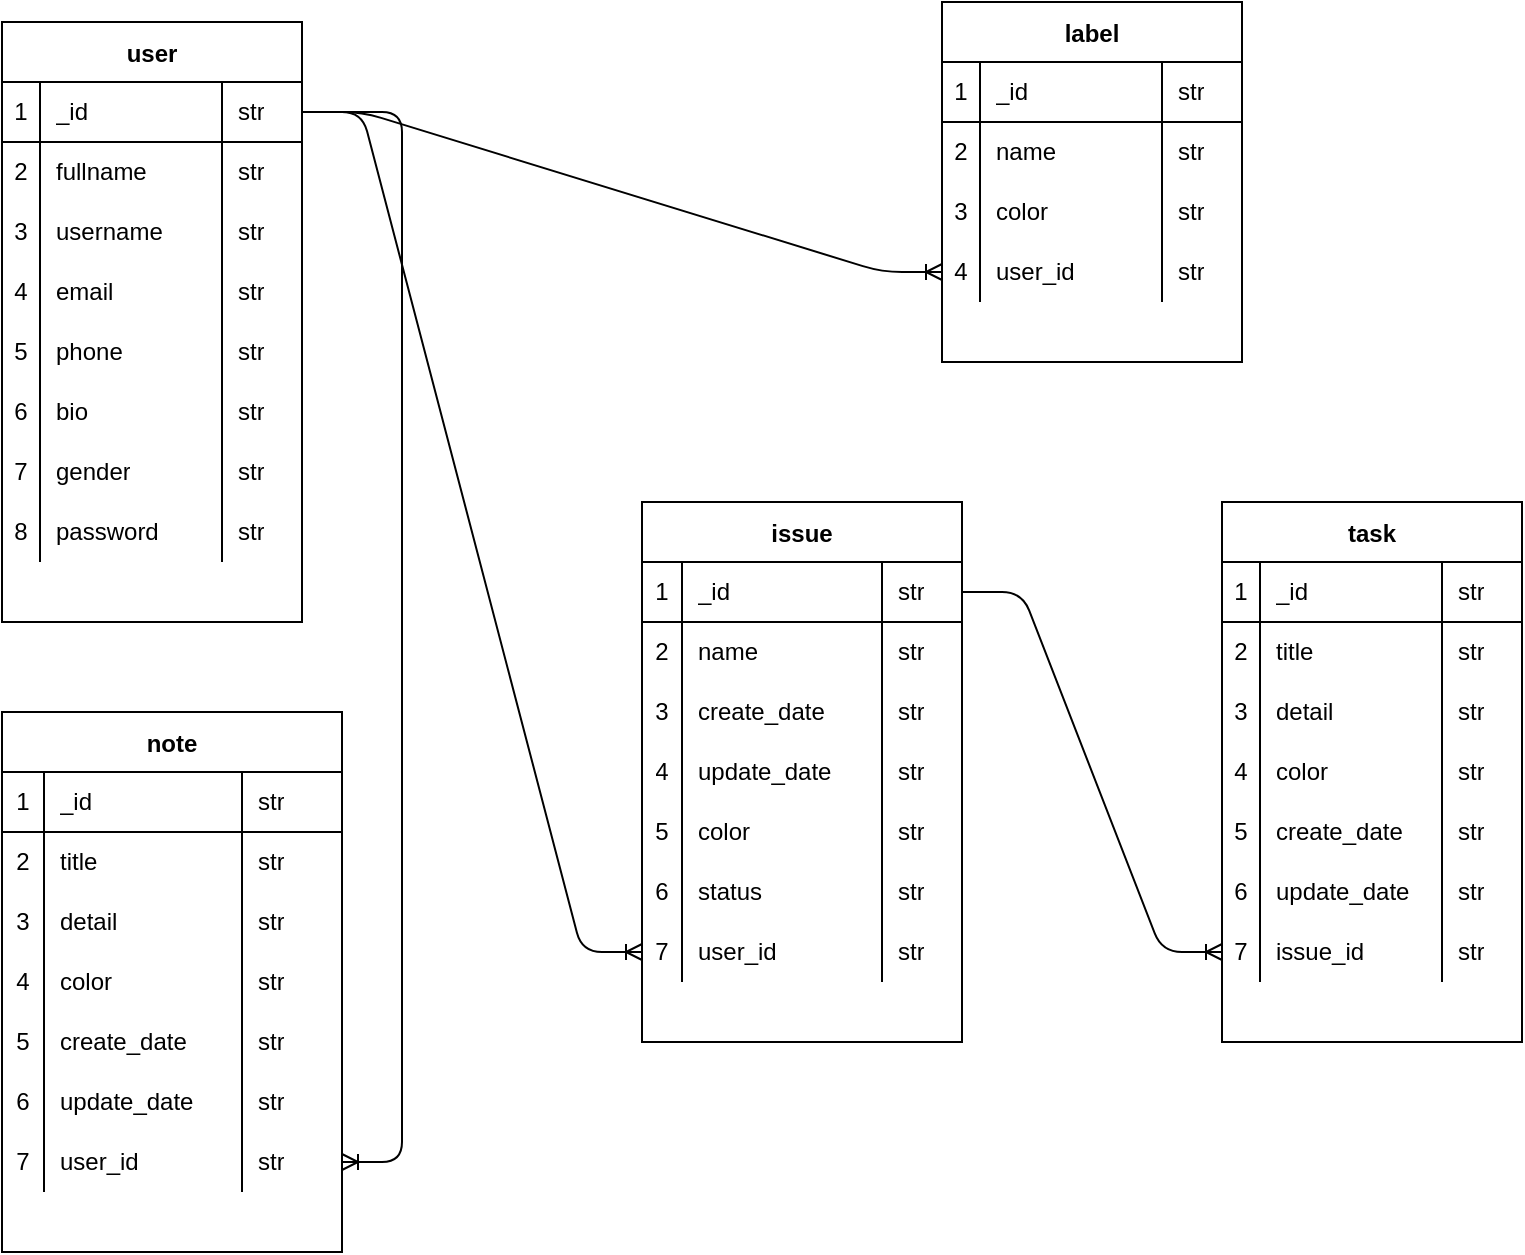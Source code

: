 <mxfile version="14.8.5" type="github">
  <diagram id="N9DlH_oF50KL4tNNNAbi" name="Page-1">
    <mxGraphModel dx="1422" dy="801" grid="1" gridSize="10" guides="1" tooltips="1" connect="1" arrows="1" fold="1" page="1" pageScale="1" pageWidth="850" pageHeight="1100" math="0" shadow="0">
      <root>
        <mxCell id="0" />
        <mxCell id="1" parent="0" />
        <mxCell id="ogViaDH4U97uazVdf2XI-1" value="user" style="shape=table;startSize=30;container=1;collapsible=0;childLayout=tableLayout;fixedRows=1;rowLines=0;fontStyle=1;align=center;" vertex="1" parent="1">
          <mxGeometry x="40" y="40" width="150" height="300" as="geometry" />
        </mxCell>
        <mxCell id="ogViaDH4U97uazVdf2XI-2" value="" style="shape=partialRectangle;html=1;whiteSpace=wrap;collapsible=0;dropTarget=0;pointerEvents=0;fillColor=none;top=0;left=0;bottom=1;right=0;points=[[0,0.5],[1,0.5]];portConstraint=eastwest;" vertex="1" parent="ogViaDH4U97uazVdf2XI-1">
          <mxGeometry y="30" width="150" height="30" as="geometry" />
        </mxCell>
        <mxCell id="ogViaDH4U97uazVdf2XI-3" value="1" style="shape=partialRectangle;html=1;whiteSpace=wrap;connectable=0;fillColor=none;top=0;left=0;bottom=0;right=0;overflow=hidden;" vertex="1" parent="ogViaDH4U97uazVdf2XI-2">
          <mxGeometry width="19" height="30" as="geometry" />
        </mxCell>
        <mxCell id="ogViaDH4U97uazVdf2XI-4" value="_id" style="shape=partialRectangle;html=1;whiteSpace=wrap;connectable=0;fillColor=none;top=0;left=0;bottom=0;right=0;align=left;spacingLeft=6;overflow=hidden;" vertex="1" parent="ogViaDH4U97uazVdf2XI-2">
          <mxGeometry x="19" width="91" height="30" as="geometry" />
        </mxCell>
        <mxCell id="ogViaDH4U97uazVdf2XI-29" value="str" style="shape=partialRectangle;html=1;whiteSpace=wrap;connectable=0;fillColor=none;top=0;left=0;bottom=0;right=0;align=left;spacingLeft=6;overflow=hidden;" vertex="1" parent="ogViaDH4U97uazVdf2XI-2">
          <mxGeometry x="110" width="40" height="30" as="geometry" />
        </mxCell>
        <mxCell id="ogViaDH4U97uazVdf2XI-5" value="" style="shape=partialRectangle;html=1;whiteSpace=wrap;collapsible=0;dropTarget=0;pointerEvents=0;fillColor=none;top=0;left=0;bottom=0;right=0;points=[[0,0.5],[1,0.5]];portConstraint=eastwest;" vertex="1" parent="ogViaDH4U97uazVdf2XI-1">
          <mxGeometry y="60" width="150" height="30" as="geometry" />
        </mxCell>
        <mxCell id="ogViaDH4U97uazVdf2XI-6" value="2" style="shape=partialRectangle;html=1;whiteSpace=wrap;connectable=0;fillColor=none;top=0;left=0;bottom=0;right=0;overflow=hidden;" vertex="1" parent="ogViaDH4U97uazVdf2XI-5">
          <mxGeometry width="19" height="30" as="geometry" />
        </mxCell>
        <mxCell id="ogViaDH4U97uazVdf2XI-7" value="fullname&lt;br&gt;" style="shape=partialRectangle;html=1;whiteSpace=wrap;connectable=0;fillColor=none;top=0;left=0;bottom=0;right=0;align=left;spacingLeft=6;overflow=hidden;" vertex="1" parent="ogViaDH4U97uazVdf2XI-5">
          <mxGeometry x="19" width="91" height="30" as="geometry" />
        </mxCell>
        <mxCell id="ogViaDH4U97uazVdf2XI-30" value="str" style="shape=partialRectangle;html=1;whiteSpace=wrap;connectable=0;fillColor=none;top=0;left=0;bottom=0;right=0;align=left;spacingLeft=6;overflow=hidden;" vertex="1" parent="ogViaDH4U97uazVdf2XI-5">
          <mxGeometry x="110" width="40" height="30" as="geometry" />
        </mxCell>
        <mxCell id="ogViaDH4U97uazVdf2XI-8" value="" style="shape=partialRectangle;html=1;whiteSpace=wrap;collapsible=0;dropTarget=0;pointerEvents=0;fillColor=none;top=0;left=0;bottom=0;right=0;points=[[0,0.5],[1,0.5]];portConstraint=eastwest;" vertex="1" parent="ogViaDH4U97uazVdf2XI-1">
          <mxGeometry y="90" width="150" height="30" as="geometry" />
        </mxCell>
        <mxCell id="ogViaDH4U97uazVdf2XI-9" value="3" style="shape=partialRectangle;html=1;whiteSpace=wrap;connectable=0;fillColor=none;top=0;left=0;bottom=0;right=0;overflow=hidden;" vertex="1" parent="ogViaDH4U97uazVdf2XI-8">
          <mxGeometry width="19" height="30" as="geometry" />
        </mxCell>
        <mxCell id="ogViaDH4U97uazVdf2XI-10" value="username" style="shape=partialRectangle;html=1;whiteSpace=wrap;connectable=0;fillColor=none;top=0;left=0;bottom=0;right=0;align=left;spacingLeft=6;overflow=hidden;" vertex="1" parent="ogViaDH4U97uazVdf2XI-8">
          <mxGeometry x="19" width="91" height="30" as="geometry" />
        </mxCell>
        <mxCell id="ogViaDH4U97uazVdf2XI-31" value="str" style="shape=partialRectangle;html=1;whiteSpace=wrap;connectable=0;fillColor=none;top=0;left=0;bottom=0;right=0;align=left;spacingLeft=6;overflow=hidden;" vertex="1" parent="ogViaDH4U97uazVdf2XI-8">
          <mxGeometry x="110" width="40" height="30" as="geometry" />
        </mxCell>
        <mxCell id="ogViaDH4U97uazVdf2XI-11" style="shape=partialRectangle;html=1;whiteSpace=wrap;collapsible=0;dropTarget=0;pointerEvents=0;fillColor=none;top=0;left=0;bottom=0;right=0;points=[[0,0.5],[1,0.5]];portConstraint=eastwest;" vertex="1" parent="ogViaDH4U97uazVdf2XI-1">
          <mxGeometry y="120" width="150" height="30" as="geometry" />
        </mxCell>
        <mxCell id="ogViaDH4U97uazVdf2XI-12" value="4" style="shape=partialRectangle;html=1;whiteSpace=wrap;connectable=0;fillColor=none;top=0;left=0;bottom=0;right=0;overflow=hidden;" vertex="1" parent="ogViaDH4U97uazVdf2XI-11">
          <mxGeometry width="19" height="30" as="geometry" />
        </mxCell>
        <mxCell id="ogViaDH4U97uazVdf2XI-13" value="email" style="shape=partialRectangle;html=1;whiteSpace=wrap;connectable=0;fillColor=none;top=0;left=0;bottom=0;right=0;align=left;spacingLeft=6;overflow=hidden;" vertex="1" parent="ogViaDH4U97uazVdf2XI-11">
          <mxGeometry x="19" width="91" height="30" as="geometry" />
        </mxCell>
        <mxCell id="ogViaDH4U97uazVdf2XI-32" value="str" style="shape=partialRectangle;html=1;whiteSpace=wrap;connectable=0;fillColor=none;top=0;left=0;bottom=0;right=0;align=left;spacingLeft=6;overflow=hidden;" vertex="1" parent="ogViaDH4U97uazVdf2XI-11">
          <mxGeometry x="110" width="40" height="30" as="geometry" />
        </mxCell>
        <mxCell id="ogViaDH4U97uazVdf2XI-14" style="shape=partialRectangle;html=1;whiteSpace=wrap;collapsible=0;dropTarget=0;pointerEvents=0;fillColor=none;top=0;left=0;bottom=0;right=0;points=[[0,0.5],[1,0.5]];portConstraint=eastwest;" vertex="1" parent="ogViaDH4U97uazVdf2XI-1">
          <mxGeometry y="150" width="150" height="30" as="geometry" />
        </mxCell>
        <mxCell id="ogViaDH4U97uazVdf2XI-15" value="5" style="shape=partialRectangle;html=1;whiteSpace=wrap;connectable=0;fillColor=none;top=0;left=0;bottom=0;right=0;overflow=hidden;" vertex="1" parent="ogViaDH4U97uazVdf2XI-14">
          <mxGeometry width="19" height="30" as="geometry" />
        </mxCell>
        <mxCell id="ogViaDH4U97uazVdf2XI-16" value="phone" style="shape=partialRectangle;html=1;whiteSpace=wrap;connectable=0;fillColor=none;top=0;left=0;bottom=0;right=0;align=left;spacingLeft=6;overflow=hidden;" vertex="1" parent="ogViaDH4U97uazVdf2XI-14">
          <mxGeometry x="19" width="91" height="30" as="geometry" />
        </mxCell>
        <mxCell id="ogViaDH4U97uazVdf2XI-33" value="str" style="shape=partialRectangle;html=1;whiteSpace=wrap;connectable=0;fillColor=none;top=0;left=0;bottom=0;right=0;align=left;spacingLeft=6;overflow=hidden;" vertex="1" parent="ogViaDH4U97uazVdf2XI-14">
          <mxGeometry x="110" width="40" height="30" as="geometry" />
        </mxCell>
        <mxCell id="ogViaDH4U97uazVdf2XI-17" style="shape=partialRectangle;html=1;whiteSpace=wrap;collapsible=0;dropTarget=0;pointerEvents=0;fillColor=none;top=0;left=0;bottom=0;right=0;points=[[0,0.5],[1,0.5]];portConstraint=eastwest;" vertex="1" parent="ogViaDH4U97uazVdf2XI-1">
          <mxGeometry y="180" width="150" height="30" as="geometry" />
        </mxCell>
        <mxCell id="ogViaDH4U97uazVdf2XI-18" value="6" style="shape=partialRectangle;html=1;whiteSpace=wrap;connectable=0;fillColor=none;top=0;left=0;bottom=0;right=0;overflow=hidden;" vertex="1" parent="ogViaDH4U97uazVdf2XI-17">
          <mxGeometry width="19" height="30" as="geometry" />
        </mxCell>
        <mxCell id="ogViaDH4U97uazVdf2XI-19" value="bio" style="shape=partialRectangle;html=1;whiteSpace=wrap;connectable=0;fillColor=none;top=0;left=0;bottom=0;right=0;align=left;spacingLeft=6;overflow=hidden;" vertex="1" parent="ogViaDH4U97uazVdf2XI-17">
          <mxGeometry x="19" width="91" height="30" as="geometry" />
        </mxCell>
        <mxCell id="ogViaDH4U97uazVdf2XI-34" value="str" style="shape=partialRectangle;html=1;whiteSpace=wrap;connectable=0;fillColor=none;top=0;left=0;bottom=0;right=0;align=left;spacingLeft=6;overflow=hidden;" vertex="1" parent="ogViaDH4U97uazVdf2XI-17">
          <mxGeometry x="110" width="40" height="30" as="geometry" />
        </mxCell>
        <mxCell id="ogViaDH4U97uazVdf2XI-20" style="shape=partialRectangle;html=1;whiteSpace=wrap;collapsible=0;dropTarget=0;pointerEvents=0;fillColor=none;top=0;left=0;bottom=0;right=0;points=[[0,0.5],[1,0.5]];portConstraint=eastwest;" vertex="1" parent="ogViaDH4U97uazVdf2XI-1">
          <mxGeometry y="210" width="150" height="30" as="geometry" />
        </mxCell>
        <mxCell id="ogViaDH4U97uazVdf2XI-21" value="7" style="shape=partialRectangle;html=1;whiteSpace=wrap;connectable=0;fillColor=none;top=0;left=0;bottom=0;right=0;overflow=hidden;" vertex="1" parent="ogViaDH4U97uazVdf2XI-20">
          <mxGeometry width="19" height="30" as="geometry" />
        </mxCell>
        <mxCell id="ogViaDH4U97uazVdf2XI-22" value="gender" style="shape=partialRectangle;html=1;whiteSpace=wrap;connectable=0;fillColor=none;top=0;left=0;bottom=0;right=0;align=left;spacingLeft=6;overflow=hidden;" vertex="1" parent="ogViaDH4U97uazVdf2XI-20">
          <mxGeometry x="19" width="91" height="30" as="geometry" />
        </mxCell>
        <mxCell id="ogViaDH4U97uazVdf2XI-35" value="str" style="shape=partialRectangle;html=1;whiteSpace=wrap;connectable=0;fillColor=none;top=0;left=0;bottom=0;right=0;align=left;spacingLeft=6;overflow=hidden;" vertex="1" parent="ogViaDH4U97uazVdf2XI-20">
          <mxGeometry x="110" width="40" height="30" as="geometry" />
        </mxCell>
        <mxCell id="ogViaDH4U97uazVdf2XI-23" style="shape=partialRectangle;html=1;whiteSpace=wrap;collapsible=0;dropTarget=0;pointerEvents=0;fillColor=none;top=0;left=0;bottom=0;right=0;points=[[0,0.5],[1,0.5]];portConstraint=eastwest;" vertex="1" parent="ogViaDH4U97uazVdf2XI-1">
          <mxGeometry y="240" width="150" height="30" as="geometry" />
        </mxCell>
        <mxCell id="ogViaDH4U97uazVdf2XI-24" value="8" style="shape=partialRectangle;html=1;whiteSpace=wrap;connectable=0;fillColor=none;top=0;left=0;bottom=0;right=0;overflow=hidden;" vertex="1" parent="ogViaDH4U97uazVdf2XI-23">
          <mxGeometry width="19" height="30" as="geometry" />
        </mxCell>
        <mxCell id="ogViaDH4U97uazVdf2XI-25" value="password" style="shape=partialRectangle;html=1;whiteSpace=wrap;connectable=0;fillColor=none;top=0;left=0;bottom=0;right=0;align=left;spacingLeft=6;overflow=hidden;" vertex="1" parent="ogViaDH4U97uazVdf2XI-23">
          <mxGeometry x="19" width="91" height="30" as="geometry" />
        </mxCell>
        <mxCell id="ogViaDH4U97uazVdf2XI-36" value="str" style="shape=partialRectangle;html=1;whiteSpace=wrap;connectable=0;fillColor=none;top=0;left=0;bottom=0;right=0;align=left;spacingLeft=6;overflow=hidden;" vertex="1" parent="ogViaDH4U97uazVdf2XI-23">
          <mxGeometry x="110" width="40" height="30" as="geometry" />
        </mxCell>
        <mxCell id="ogViaDH4U97uazVdf2XI-38" value="issue" style="shape=table;startSize=30;container=1;collapsible=0;childLayout=tableLayout;fixedRows=1;rowLines=0;fontStyle=1;align=center;" vertex="1" parent="1">
          <mxGeometry x="360" y="280" width="160" height="270" as="geometry" />
        </mxCell>
        <mxCell id="ogViaDH4U97uazVdf2XI-39" value="" style="shape=partialRectangle;html=1;whiteSpace=wrap;collapsible=0;dropTarget=0;pointerEvents=0;fillColor=none;top=0;left=0;bottom=1;right=0;points=[[0,0.5],[1,0.5]];portConstraint=eastwest;" vertex="1" parent="ogViaDH4U97uazVdf2XI-38">
          <mxGeometry y="30" width="160" height="30" as="geometry" />
        </mxCell>
        <mxCell id="ogViaDH4U97uazVdf2XI-40" value="1" style="shape=partialRectangle;html=1;whiteSpace=wrap;connectable=0;fillColor=none;top=0;left=0;bottom=0;right=0;overflow=hidden;" vertex="1" parent="ogViaDH4U97uazVdf2XI-39">
          <mxGeometry width="20" height="30" as="geometry" />
        </mxCell>
        <mxCell id="ogViaDH4U97uazVdf2XI-41" value="_id" style="shape=partialRectangle;html=1;whiteSpace=wrap;connectable=0;fillColor=none;top=0;left=0;bottom=0;right=0;align=left;spacingLeft=6;overflow=hidden;" vertex="1" parent="ogViaDH4U97uazVdf2XI-39">
          <mxGeometry x="20" width="100" height="30" as="geometry" />
        </mxCell>
        <mxCell id="ogViaDH4U97uazVdf2XI-42" value="str" style="shape=partialRectangle;html=1;whiteSpace=wrap;connectable=0;fillColor=none;top=0;left=0;bottom=0;right=0;align=left;spacingLeft=6;overflow=hidden;" vertex="1" parent="ogViaDH4U97uazVdf2XI-39">
          <mxGeometry x="120" width="40" height="30" as="geometry" />
        </mxCell>
        <mxCell id="ogViaDH4U97uazVdf2XI-43" value="" style="shape=partialRectangle;html=1;whiteSpace=wrap;collapsible=0;dropTarget=0;pointerEvents=0;fillColor=none;top=0;left=0;bottom=0;right=0;points=[[0,0.5],[1,0.5]];portConstraint=eastwest;" vertex="1" parent="ogViaDH4U97uazVdf2XI-38">
          <mxGeometry y="60" width="160" height="30" as="geometry" />
        </mxCell>
        <mxCell id="ogViaDH4U97uazVdf2XI-44" value="2" style="shape=partialRectangle;html=1;whiteSpace=wrap;connectable=0;fillColor=none;top=0;left=0;bottom=0;right=0;overflow=hidden;" vertex="1" parent="ogViaDH4U97uazVdf2XI-43">
          <mxGeometry width="20" height="30" as="geometry" />
        </mxCell>
        <mxCell id="ogViaDH4U97uazVdf2XI-45" value="name" style="shape=partialRectangle;html=1;whiteSpace=wrap;connectable=0;fillColor=none;top=0;left=0;bottom=0;right=0;align=left;spacingLeft=6;overflow=hidden;" vertex="1" parent="ogViaDH4U97uazVdf2XI-43">
          <mxGeometry x="20" width="100" height="30" as="geometry" />
        </mxCell>
        <mxCell id="ogViaDH4U97uazVdf2XI-46" value="str" style="shape=partialRectangle;html=1;whiteSpace=wrap;connectable=0;fillColor=none;top=0;left=0;bottom=0;right=0;align=left;spacingLeft=6;overflow=hidden;" vertex="1" parent="ogViaDH4U97uazVdf2XI-43">
          <mxGeometry x="120" width="40" height="30" as="geometry" />
        </mxCell>
        <mxCell id="ogViaDH4U97uazVdf2XI-47" value="" style="shape=partialRectangle;html=1;whiteSpace=wrap;collapsible=0;dropTarget=0;pointerEvents=0;fillColor=none;top=0;left=0;bottom=0;right=0;points=[[0,0.5],[1,0.5]];portConstraint=eastwest;" vertex="1" parent="ogViaDH4U97uazVdf2XI-38">
          <mxGeometry y="90" width="160" height="30" as="geometry" />
        </mxCell>
        <mxCell id="ogViaDH4U97uazVdf2XI-48" value="3" style="shape=partialRectangle;html=1;whiteSpace=wrap;connectable=0;fillColor=none;top=0;left=0;bottom=0;right=0;overflow=hidden;" vertex="1" parent="ogViaDH4U97uazVdf2XI-47">
          <mxGeometry width="20" height="30" as="geometry" />
        </mxCell>
        <mxCell id="ogViaDH4U97uazVdf2XI-49" value="create_date" style="shape=partialRectangle;html=1;whiteSpace=wrap;connectable=0;fillColor=none;top=0;left=0;bottom=0;right=0;align=left;spacingLeft=6;overflow=hidden;" vertex="1" parent="ogViaDH4U97uazVdf2XI-47">
          <mxGeometry x="20" width="100" height="30" as="geometry" />
        </mxCell>
        <mxCell id="ogViaDH4U97uazVdf2XI-50" value="str" style="shape=partialRectangle;html=1;whiteSpace=wrap;connectable=0;fillColor=none;top=0;left=0;bottom=0;right=0;align=left;spacingLeft=6;overflow=hidden;" vertex="1" parent="ogViaDH4U97uazVdf2XI-47">
          <mxGeometry x="120" width="40" height="30" as="geometry" />
        </mxCell>
        <mxCell id="ogViaDH4U97uazVdf2XI-51" style="shape=partialRectangle;html=1;whiteSpace=wrap;collapsible=0;dropTarget=0;pointerEvents=0;fillColor=none;top=0;left=0;bottom=0;right=0;points=[[0,0.5],[1,0.5]];portConstraint=eastwest;" vertex="1" parent="ogViaDH4U97uazVdf2XI-38">
          <mxGeometry y="120" width="160" height="30" as="geometry" />
        </mxCell>
        <mxCell id="ogViaDH4U97uazVdf2XI-52" value="4" style="shape=partialRectangle;html=1;whiteSpace=wrap;connectable=0;fillColor=none;top=0;left=0;bottom=0;right=0;overflow=hidden;" vertex="1" parent="ogViaDH4U97uazVdf2XI-51">
          <mxGeometry width="20" height="30" as="geometry" />
        </mxCell>
        <mxCell id="ogViaDH4U97uazVdf2XI-53" value="update_date" style="shape=partialRectangle;html=1;whiteSpace=wrap;connectable=0;fillColor=none;top=0;left=0;bottom=0;right=0;align=left;spacingLeft=6;overflow=hidden;" vertex="1" parent="ogViaDH4U97uazVdf2XI-51">
          <mxGeometry x="20" width="100" height="30" as="geometry" />
        </mxCell>
        <mxCell id="ogViaDH4U97uazVdf2XI-54" value="str" style="shape=partialRectangle;html=1;whiteSpace=wrap;connectable=0;fillColor=none;top=0;left=0;bottom=0;right=0;align=left;spacingLeft=6;overflow=hidden;" vertex="1" parent="ogViaDH4U97uazVdf2XI-51">
          <mxGeometry x="120" width="40" height="30" as="geometry" />
        </mxCell>
        <mxCell id="ogViaDH4U97uazVdf2XI-55" style="shape=partialRectangle;html=1;whiteSpace=wrap;collapsible=0;dropTarget=0;pointerEvents=0;fillColor=none;top=0;left=0;bottom=0;right=0;points=[[0,0.5],[1,0.5]];portConstraint=eastwest;" vertex="1" parent="ogViaDH4U97uazVdf2XI-38">
          <mxGeometry y="150" width="160" height="30" as="geometry" />
        </mxCell>
        <mxCell id="ogViaDH4U97uazVdf2XI-56" value="5" style="shape=partialRectangle;html=1;whiteSpace=wrap;connectable=0;fillColor=none;top=0;left=0;bottom=0;right=0;overflow=hidden;" vertex="1" parent="ogViaDH4U97uazVdf2XI-55">
          <mxGeometry width="20" height="30" as="geometry" />
        </mxCell>
        <mxCell id="ogViaDH4U97uazVdf2XI-57" value="color" style="shape=partialRectangle;html=1;whiteSpace=wrap;connectable=0;fillColor=none;top=0;left=0;bottom=0;right=0;align=left;spacingLeft=6;overflow=hidden;" vertex="1" parent="ogViaDH4U97uazVdf2XI-55">
          <mxGeometry x="20" width="100" height="30" as="geometry" />
        </mxCell>
        <mxCell id="ogViaDH4U97uazVdf2XI-58" value="str" style="shape=partialRectangle;html=1;whiteSpace=wrap;connectable=0;fillColor=none;top=0;left=0;bottom=0;right=0;align=left;spacingLeft=6;overflow=hidden;" vertex="1" parent="ogViaDH4U97uazVdf2XI-55">
          <mxGeometry x="120" width="40" height="30" as="geometry" />
        </mxCell>
        <mxCell id="ogViaDH4U97uazVdf2XI-59" style="shape=partialRectangle;html=1;whiteSpace=wrap;collapsible=0;dropTarget=0;pointerEvents=0;fillColor=none;top=0;left=0;bottom=0;right=0;points=[[0,0.5],[1,0.5]];portConstraint=eastwest;" vertex="1" parent="ogViaDH4U97uazVdf2XI-38">
          <mxGeometry y="180" width="160" height="30" as="geometry" />
        </mxCell>
        <mxCell id="ogViaDH4U97uazVdf2XI-60" value="6" style="shape=partialRectangle;html=1;whiteSpace=wrap;connectable=0;fillColor=none;top=0;left=0;bottom=0;right=0;overflow=hidden;" vertex="1" parent="ogViaDH4U97uazVdf2XI-59">
          <mxGeometry width="20" height="30" as="geometry" />
        </mxCell>
        <mxCell id="ogViaDH4U97uazVdf2XI-61" value="status" style="shape=partialRectangle;html=1;whiteSpace=wrap;connectable=0;fillColor=none;top=0;left=0;bottom=0;right=0;align=left;spacingLeft=6;overflow=hidden;" vertex="1" parent="ogViaDH4U97uazVdf2XI-59">
          <mxGeometry x="20" width="100" height="30" as="geometry" />
        </mxCell>
        <mxCell id="ogViaDH4U97uazVdf2XI-62" value="str" style="shape=partialRectangle;html=1;whiteSpace=wrap;connectable=0;fillColor=none;top=0;left=0;bottom=0;right=0;align=left;spacingLeft=6;overflow=hidden;" vertex="1" parent="ogViaDH4U97uazVdf2XI-59">
          <mxGeometry x="120" width="40" height="30" as="geometry" />
        </mxCell>
        <mxCell id="ogViaDH4U97uazVdf2XI-63" style="shape=partialRectangle;html=1;whiteSpace=wrap;collapsible=0;dropTarget=0;pointerEvents=0;fillColor=none;top=0;left=0;bottom=0;right=0;points=[[0,0.5],[1,0.5]];portConstraint=eastwest;" vertex="1" parent="ogViaDH4U97uazVdf2XI-38">
          <mxGeometry y="210" width="160" height="30" as="geometry" />
        </mxCell>
        <mxCell id="ogViaDH4U97uazVdf2XI-64" value="7" style="shape=partialRectangle;html=1;whiteSpace=wrap;connectable=0;fillColor=none;top=0;left=0;bottom=0;right=0;overflow=hidden;" vertex="1" parent="ogViaDH4U97uazVdf2XI-63">
          <mxGeometry width="20" height="30" as="geometry" />
        </mxCell>
        <mxCell id="ogViaDH4U97uazVdf2XI-65" value="user_id" style="shape=partialRectangle;html=1;whiteSpace=wrap;connectable=0;fillColor=none;top=0;left=0;bottom=0;right=0;align=left;spacingLeft=6;overflow=hidden;" vertex="1" parent="ogViaDH4U97uazVdf2XI-63">
          <mxGeometry x="20" width="100" height="30" as="geometry" />
        </mxCell>
        <mxCell id="ogViaDH4U97uazVdf2XI-66" value="str" style="shape=partialRectangle;html=1;whiteSpace=wrap;connectable=0;fillColor=none;top=0;left=0;bottom=0;right=0;align=left;spacingLeft=6;overflow=hidden;" vertex="1" parent="ogViaDH4U97uazVdf2XI-63">
          <mxGeometry x="120" width="40" height="30" as="geometry" />
        </mxCell>
        <mxCell id="ogViaDH4U97uazVdf2XI-75" value="note" style="shape=table;startSize=30;container=1;collapsible=0;childLayout=tableLayout;fixedRows=1;rowLines=0;fontStyle=1;align=center;" vertex="1" parent="1">
          <mxGeometry x="40" y="385" width="170" height="270" as="geometry" />
        </mxCell>
        <mxCell id="ogViaDH4U97uazVdf2XI-76" value="" style="shape=partialRectangle;html=1;whiteSpace=wrap;collapsible=0;dropTarget=0;pointerEvents=0;fillColor=none;top=0;left=0;bottom=1;right=0;points=[[0,0.5],[1,0.5]];portConstraint=eastwest;" vertex="1" parent="ogViaDH4U97uazVdf2XI-75">
          <mxGeometry y="30" width="170" height="30" as="geometry" />
        </mxCell>
        <mxCell id="ogViaDH4U97uazVdf2XI-77" value="1" style="shape=partialRectangle;html=1;whiteSpace=wrap;connectable=0;fillColor=none;top=0;left=0;bottom=0;right=0;overflow=hidden;" vertex="1" parent="ogViaDH4U97uazVdf2XI-76">
          <mxGeometry width="21" height="30" as="geometry" />
        </mxCell>
        <mxCell id="ogViaDH4U97uazVdf2XI-78" value="_id" style="shape=partialRectangle;html=1;whiteSpace=wrap;connectable=0;fillColor=none;top=0;left=0;bottom=0;right=0;align=left;spacingLeft=6;overflow=hidden;" vertex="1" parent="ogViaDH4U97uazVdf2XI-76">
          <mxGeometry x="21" width="99" height="30" as="geometry" />
        </mxCell>
        <mxCell id="ogViaDH4U97uazVdf2XI-79" value="str" style="shape=partialRectangle;html=1;whiteSpace=wrap;connectable=0;fillColor=none;top=0;left=0;bottom=0;right=0;align=left;spacingLeft=6;overflow=hidden;" vertex="1" parent="ogViaDH4U97uazVdf2XI-76">
          <mxGeometry x="120" width="50" height="30" as="geometry" />
        </mxCell>
        <mxCell id="ogViaDH4U97uazVdf2XI-80" value="" style="shape=partialRectangle;html=1;whiteSpace=wrap;collapsible=0;dropTarget=0;pointerEvents=0;fillColor=none;top=0;left=0;bottom=0;right=0;points=[[0,0.5],[1,0.5]];portConstraint=eastwest;" vertex="1" parent="ogViaDH4U97uazVdf2XI-75">
          <mxGeometry y="60" width="170" height="30" as="geometry" />
        </mxCell>
        <mxCell id="ogViaDH4U97uazVdf2XI-81" value="2" style="shape=partialRectangle;html=1;whiteSpace=wrap;connectable=0;fillColor=none;top=0;left=0;bottom=0;right=0;overflow=hidden;" vertex="1" parent="ogViaDH4U97uazVdf2XI-80">
          <mxGeometry width="21" height="30" as="geometry" />
        </mxCell>
        <mxCell id="ogViaDH4U97uazVdf2XI-82" value="title" style="shape=partialRectangle;html=1;whiteSpace=wrap;connectable=0;fillColor=none;top=0;left=0;bottom=0;right=0;align=left;spacingLeft=6;overflow=hidden;" vertex="1" parent="ogViaDH4U97uazVdf2XI-80">
          <mxGeometry x="21" width="99" height="30" as="geometry" />
        </mxCell>
        <mxCell id="ogViaDH4U97uazVdf2XI-83" value="str" style="shape=partialRectangle;html=1;whiteSpace=wrap;connectable=0;fillColor=none;top=0;left=0;bottom=0;right=0;align=left;spacingLeft=6;overflow=hidden;" vertex="1" parent="ogViaDH4U97uazVdf2XI-80">
          <mxGeometry x="120" width="50" height="30" as="geometry" />
        </mxCell>
        <mxCell id="ogViaDH4U97uazVdf2XI-84" value="" style="shape=partialRectangle;html=1;whiteSpace=wrap;collapsible=0;dropTarget=0;pointerEvents=0;fillColor=none;top=0;left=0;bottom=0;right=0;points=[[0,0.5],[1,0.5]];portConstraint=eastwest;" vertex="1" parent="ogViaDH4U97uazVdf2XI-75">
          <mxGeometry y="90" width="170" height="30" as="geometry" />
        </mxCell>
        <mxCell id="ogViaDH4U97uazVdf2XI-85" value="3" style="shape=partialRectangle;html=1;whiteSpace=wrap;connectable=0;fillColor=none;top=0;left=0;bottom=0;right=0;overflow=hidden;" vertex="1" parent="ogViaDH4U97uazVdf2XI-84">
          <mxGeometry width="21" height="30" as="geometry" />
        </mxCell>
        <mxCell id="ogViaDH4U97uazVdf2XI-86" value="detail" style="shape=partialRectangle;html=1;whiteSpace=wrap;connectable=0;fillColor=none;top=0;left=0;bottom=0;right=0;align=left;spacingLeft=6;overflow=hidden;" vertex="1" parent="ogViaDH4U97uazVdf2XI-84">
          <mxGeometry x="21" width="99" height="30" as="geometry" />
        </mxCell>
        <mxCell id="ogViaDH4U97uazVdf2XI-87" value="str" style="shape=partialRectangle;html=1;whiteSpace=wrap;connectable=0;fillColor=none;top=0;left=0;bottom=0;right=0;align=left;spacingLeft=6;overflow=hidden;" vertex="1" parent="ogViaDH4U97uazVdf2XI-84">
          <mxGeometry x="120" width="50" height="30" as="geometry" />
        </mxCell>
        <mxCell id="ogViaDH4U97uazVdf2XI-88" style="shape=partialRectangle;html=1;whiteSpace=wrap;collapsible=0;dropTarget=0;pointerEvents=0;fillColor=none;top=0;left=0;bottom=0;right=0;points=[[0,0.5],[1,0.5]];portConstraint=eastwest;" vertex="1" parent="ogViaDH4U97uazVdf2XI-75">
          <mxGeometry y="120" width="170" height="30" as="geometry" />
        </mxCell>
        <mxCell id="ogViaDH4U97uazVdf2XI-89" value="4" style="shape=partialRectangle;html=1;whiteSpace=wrap;connectable=0;fillColor=none;top=0;left=0;bottom=0;right=0;overflow=hidden;" vertex="1" parent="ogViaDH4U97uazVdf2XI-88">
          <mxGeometry width="21" height="30" as="geometry" />
        </mxCell>
        <mxCell id="ogViaDH4U97uazVdf2XI-90" value="color" style="shape=partialRectangle;html=1;whiteSpace=wrap;connectable=0;fillColor=none;top=0;left=0;bottom=0;right=0;align=left;spacingLeft=6;overflow=hidden;" vertex="1" parent="ogViaDH4U97uazVdf2XI-88">
          <mxGeometry x="21" width="99" height="30" as="geometry" />
        </mxCell>
        <mxCell id="ogViaDH4U97uazVdf2XI-91" value="str" style="shape=partialRectangle;html=1;whiteSpace=wrap;connectable=0;fillColor=none;top=0;left=0;bottom=0;right=0;align=left;spacingLeft=6;overflow=hidden;" vertex="1" parent="ogViaDH4U97uazVdf2XI-88">
          <mxGeometry x="120" width="50" height="30" as="geometry" />
        </mxCell>
        <mxCell id="ogViaDH4U97uazVdf2XI-92" style="shape=partialRectangle;html=1;whiteSpace=wrap;collapsible=0;dropTarget=0;pointerEvents=0;fillColor=none;top=0;left=0;bottom=0;right=0;points=[[0,0.5],[1,0.5]];portConstraint=eastwest;" vertex="1" parent="ogViaDH4U97uazVdf2XI-75">
          <mxGeometry y="150" width="170" height="30" as="geometry" />
        </mxCell>
        <mxCell id="ogViaDH4U97uazVdf2XI-93" value="5" style="shape=partialRectangle;html=1;whiteSpace=wrap;connectable=0;fillColor=none;top=0;left=0;bottom=0;right=0;overflow=hidden;" vertex="1" parent="ogViaDH4U97uazVdf2XI-92">
          <mxGeometry width="21" height="30" as="geometry" />
        </mxCell>
        <mxCell id="ogViaDH4U97uazVdf2XI-94" value="create_date" style="shape=partialRectangle;html=1;whiteSpace=wrap;connectable=0;fillColor=none;top=0;left=0;bottom=0;right=0;align=left;spacingLeft=6;overflow=hidden;" vertex="1" parent="ogViaDH4U97uazVdf2XI-92">
          <mxGeometry x="21" width="99" height="30" as="geometry" />
        </mxCell>
        <mxCell id="ogViaDH4U97uazVdf2XI-95" value="str" style="shape=partialRectangle;html=1;whiteSpace=wrap;connectable=0;fillColor=none;top=0;left=0;bottom=0;right=0;align=left;spacingLeft=6;overflow=hidden;" vertex="1" parent="ogViaDH4U97uazVdf2XI-92">
          <mxGeometry x="120" width="50" height="30" as="geometry" />
        </mxCell>
        <mxCell id="ogViaDH4U97uazVdf2XI-96" style="shape=partialRectangle;html=1;whiteSpace=wrap;collapsible=0;dropTarget=0;pointerEvents=0;fillColor=none;top=0;left=0;bottom=0;right=0;points=[[0,0.5],[1,0.5]];portConstraint=eastwest;" vertex="1" parent="ogViaDH4U97uazVdf2XI-75">
          <mxGeometry y="180" width="170" height="30" as="geometry" />
        </mxCell>
        <mxCell id="ogViaDH4U97uazVdf2XI-97" value="6" style="shape=partialRectangle;html=1;whiteSpace=wrap;connectable=0;fillColor=none;top=0;left=0;bottom=0;right=0;overflow=hidden;" vertex="1" parent="ogViaDH4U97uazVdf2XI-96">
          <mxGeometry width="21" height="30" as="geometry" />
        </mxCell>
        <mxCell id="ogViaDH4U97uazVdf2XI-98" value="update_date" style="shape=partialRectangle;html=1;whiteSpace=wrap;connectable=0;fillColor=none;top=0;left=0;bottom=0;right=0;align=left;spacingLeft=6;overflow=hidden;" vertex="1" parent="ogViaDH4U97uazVdf2XI-96">
          <mxGeometry x="21" width="99" height="30" as="geometry" />
        </mxCell>
        <mxCell id="ogViaDH4U97uazVdf2XI-99" value="str" style="shape=partialRectangle;html=1;whiteSpace=wrap;connectable=0;fillColor=none;top=0;left=0;bottom=0;right=0;align=left;spacingLeft=6;overflow=hidden;" vertex="1" parent="ogViaDH4U97uazVdf2XI-96">
          <mxGeometry x="120" width="50" height="30" as="geometry" />
        </mxCell>
        <mxCell id="ogViaDH4U97uazVdf2XI-100" style="shape=partialRectangle;html=1;whiteSpace=wrap;collapsible=0;dropTarget=0;pointerEvents=0;fillColor=none;top=0;left=0;bottom=0;right=0;points=[[0,0.5],[1,0.5]];portConstraint=eastwest;" vertex="1" parent="ogViaDH4U97uazVdf2XI-75">
          <mxGeometry y="210" width="170" height="30" as="geometry" />
        </mxCell>
        <mxCell id="ogViaDH4U97uazVdf2XI-101" value="7" style="shape=partialRectangle;html=1;whiteSpace=wrap;connectable=0;fillColor=none;top=0;left=0;bottom=0;right=0;overflow=hidden;" vertex="1" parent="ogViaDH4U97uazVdf2XI-100">
          <mxGeometry width="21" height="30" as="geometry" />
        </mxCell>
        <mxCell id="ogViaDH4U97uazVdf2XI-102" value="user_id" style="shape=partialRectangle;html=1;whiteSpace=wrap;connectable=0;fillColor=none;top=0;left=0;bottom=0;right=0;align=left;spacingLeft=6;overflow=hidden;" vertex="1" parent="ogViaDH4U97uazVdf2XI-100">
          <mxGeometry x="21" width="99" height="30" as="geometry" />
        </mxCell>
        <mxCell id="ogViaDH4U97uazVdf2XI-103" value="str" style="shape=partialRectangle;html=1;whiteSpace=wrap;connectable=0;fillColor=none;top=0;left=0;bottom=0;right=0;align=left;spacingLeft=6;overflow=hidden;" vertex="1" parent="ogViaDH4U97uazVdf2XI-100">
          <mxGeometry x="120" width="50" height="30" as="geometry" />
        </mxCell>
        <mxCell id="ogViaDH4U97uazVdf2XI-112" value="task" style="shape=table;startSize=30;container=1;collapsible=0;childLayout=tableLayout;fixedRows=1;rowLines=0;fontStyle=1;align=center;" vertex="1" parent="1">
          <mxGeometry x="650" y="280" width="150" height="270" as="geometry" />
        </mxCell>
        <mxCell id="ogViaDH4U97uazVdf2XI-113" value="" style="shape=partialRectangle;html=1;whiteSpace=wrap;collapsible=0;dropTarget=0;pointerEvents=0;fillColor=none;top=0;left=0;bottom=1;right=0;points=[[0,0.5],[1,0.5]];portConstraint=eastwest;" vertex="1" parent="ogViaDH4U97uazVdf2XI-112">
          <mxGeometry y="30" width="150" height="30" as="geometry" />
        </mxCell>
        <mxCell id="ogViaDH4U97uazVdf2XI-114" value="1" style="shape=partialRectangle;html=1;whiteSpace=wrap;connectable=0;fillColor=none;top=0;left=0;bottom=0;right=0;overflow=hidden;" vertex="1" parent="ogViaDH4U97uazVdf2XI-113">
          <mxGeometry width="19" height="30" as="geometry" />
        </mxCell>
        <mxCell id="ogViaDH4U97uazVdf2XI-115" value="_id" style="shape=partialRectangle;html=1;whiteSpace=wrap;connectable=0;fillColor=none;top=0;left=0;bottom=0;right=0;align=left;spacingLeft=6;overflow=hidden;" vertex="1" parent="ogViaDH4U97uazVdf2XI-113">
          <mxGeometry x="19" width="91" height="30" as="geometry" />
        </mxCell>
        <mxCell id="ogViaDH4U97uazVdf2XI-116" value="str" style="shape=partialRectangle;html=1;whiteSpace=wrap;connectable=0;fillColor=none;top=0;left=0;bottom=0;right=0;align=left;spacingLeft=6;overflow=hidden;" vertex="1" parent="ogViaDH4U97uazVdf2XI-113">
          <mxGeometry x="110" width="40" height="30" as="geometry" />
        </mxCell>
        <mxCell id="ogViaDH4U97uazVdf2XI-117" value="" style="shape=partialRectangle;html=1;whiteSpace=wrap;collapsible=0;dropTarget=0;pointerEvents=0;fillColor=none;top=0;left=0;bottom=0;right=0;points=[[0,0.5],[1,0.5]];portConstraint=eastwest;" vertex="1" parent="ogViaDH4U97uazVdf2XI-112">
          <mxGeometry y="60" width="150" height="30" as="geometry" />
        </mxCell>
        <mxCell id="ogViaDH4U97uazVdf2XI-118" value="2" style="shape=partialRectangle;html=1;whiteSpace=wrap;connectable=0;fillColor=none;top=0;left=0;bottom=0;right=0;overflow=hidden;" vertex="1" parent="ogViaDH4U97uazVdf2XI-117">
          <mxGeometry width="19" height="30" as="geometry" />
        </mxCell>
        <mxCell id="ogViaDH4U97uazVdf2XI-119" value="title" style="shape=partialRectangle;html=1;whiteSpace=wrap;connectable=0;fillColor=none;top=0;left=0;bottom=0;right=0;align=left;spacingLeft=6;overflow=hidden;" vertex="1" parent="ogViaDH4U97uazVdf2XI-117">
          <mxGeometry x="19" width="91" height="30" as="geometry" />
        </mxCell>
        <mxCell id="ogViaDH4U97uazVdf2XI-120" value="str" style="shape=partialRectangle;html=1;whiteSpace=wrap;connectable=0;fillColor=none;top=0;left=0;bottom=0;right=0;align=left;spacingLeft=6;overflow=hidden;" vertex="1" parent="ogViaDH4U97uazVdf2XI-117">
          <mxGeometry x="110" width="40" height="30" as="geometry" />
        </mxCell>
        <mxCell id="ogViaDH4U97uazVdf2XI-121" value="" style="shape=partialRectangle;html=1;whiteSpace=wrap;collapsible=0;dropTarget=0;pointerEvents=0;fillColor=none;top=0;left=0;bottom=0;right=0;points=[[0,0.5],[1,0.5]];portConstraint=eastwest;" vertex="1" parent="ogViaDH4U97uazVdf2XI-112">
          <mxGeometry y="90" width="150" height="30" as="geometry" />
        </mxCell>
        <mxCell id="ogViaDH4U97uazVdf2XI-122" value="3" style="shape=partialRectangle;html=1;whiteSpace=wrap;connectable=0;fillColor=none;top=0;left=0;bottom=0;right=0;overflow=hidden;" vertex="1" parent="ogViaDH4U97uazVdf2XI-121">
          <mxGeometry width="19" height="30" as="geometry" />
        </mxCell>
        <mxCell id="ogViaDH4U97uazVdf2XI-123" value="detail" style="shape=partialRectangle;html=1;whiteSpace=wrap;connectable=0;fillColor=none;top=0;left=0;bottom=0;right=0;align=left;spacingLeft=6;overflow=hidden;" vertex="1" parent="ogViaDH4U97uazVdf2XI-121">
          <mxGeometry x="19" width="91" height="30" as="geometry" />
        </mxCell>
        <mxCell id="ogViaDH4U97uazVdf2XI-124" value="str" style="shape=partialRectangle;html=1;whiteSpace=wrap;connectable=0;fillColor=none;top=0;left=0;bottom=0;right=0;align=left;spacingLeft=6;overflow=hidden;" vertex="1" parent="ogViaDH4U97uazVdf2XI-121">
          <mxGeometry x="110" width="40" height="30" as="geometry" />
        </mxCell>
        <mxCell id="ogViaDH4U97uazVdf2XI-125" style="shape=partialRectangle;html=1;whiteSpace=wrap;collapsible=0;dropTarget=0;pointerEvents=0;fillColor=none;top=0;left=0;bottom=0;right=0;points=[[0,0.5],[1,0.5]];portConstraint=eastwest;" vertex="1" parent="ogViaDH4U97uazVdf2XI-112">
          <mxGeometry y="120" width="150" height="30" as="geometry" />
        </mxCell>
        <mxCell id="ogViaDH4U97uazVdf2XI-126" value="4" style="shape=partialRectangle;html=1;whiteSpace=wrap;connectable=0;fillColor=none;top=0;left=0;bottom=0;right=0;overflow=hidden;" vertex="1" parent="ogViaDH4U97uazVdf2XI-125">
          <mxGeometry width="19" height="30" as="geometry" />
        </mxCell>
        <mxCell id="ogViaDH4U97uazVdf2XI-127" value="color" style="shape=partialRectangle;html=1;whiteSpace=wrap;connectable=0;fillColor=none;top=0;left=0;bottom=0;right=0;align=left;spacingLeft=6;overflow=hidden;" vertex="1" parent="ogViaDH4U97uazVdf2XI-125">
          <mxGeometry x="19" width="91" height="30" as="geometry" />
        </mxCell>
        <mxCell id="ogViaDH4U97uazVdf2XI-128" value="str" style="shape=partialRectangle;html=1;whiteSpace=wrap;connectable=0;fillColor=none;top=0;left=0;bottom=0;right=0;align=left;spacingLeft=6;overflow=hidden;" vertex="1" parent="ogViaDH4U97uazVdf2XI-125">
          <mxGeometry x="110" width="40" height="30" as="geometry" />
        </mxCell>
        <mxCell id="ogViaDH4U97uazVdf2XI-129" style="shape=partialRectangle;html=1;whiteSpace=wrap;collapsible=0;dropTarget=0;pointerEvents=0;fillColor=none;top=0;left=0;bottom=0;right=0;points=[[0,0.5],[1,0.5]];portConstraint=eastwest;" vertex="1" parent="ogViaDH4U97uazVdf2XI-112">
          <mxGeometry y="150" width="150" height="30" as="geometry" />
        </mxCell>
        <mxCell id="ogViaDH4U97uazVdf2XI-130" value="5" style="shape=partialRectangle;html=1;whiteSpace=wrap;connectable=0;fillColor=none;top=0;left=0;bottom=0;right=0;overflow=hidden;" vertex="1" parent="ogViaDH4U97uazVdf2XI-129">
          <mxGeometry width="19" height="30" as="geometry" />
        </mxCell>
        <mxCell id="ogViaDH4U97uazVdf2XI-131" value="create_date" style="shape=partialRectangle;html=1;whiteSpace=wrap;connectable=0;fillColor=none;top=0;left=0;bottom=0;right=0;align=left;spacingLeft=6;overflow=hidden;" vertex="1" parent="ogViaDH4U97uazVdf2XI-129">
          <mxGeometry x="19" width="91" height="30" as="geometry" />
        </mxCell>
        <mxCell id="ogViaDH4U97uazVdf2XI-132" value="str" style="shape=partialRectangle;html=1;whiteSpace=wrap;connectable=0;fillColor=none;top=0;left=0;bottom=0;right=0;align=left;spacingLeft=6;overflow=hidden;" vertex="1" parent="ogViaDH4U97uazVdf2XI-129">
          <mxGeometry x="110" width="40" height="30" as="geometry" />
        </mxCell>
        <mxCell id="ogViaDH4U97uazVdf2XI-133" style="shape=partialRectangle;html=1;whiteSpace=wrap;collapsible=0;dropTarget=0;pointerEvents=0;fillColor=none;top=0;left=0;bottom=0;right=0;points=[[0,0.5],[1,0.5]];portConstraint=eastwest;" vertex="1" parent="ogViaDH4U97uazVdf2XI-112">
          <mxGeometry y="180" width="150" height="30" as="geometry" />
        </mxCell>
        <mxCell id="ogViaDH4U97uazVdf2XI-134" value="6" style="shape=partialRectangle;html=1;whiteSpace=wrap;connectable=0;fillColor=none;top=0;left=0;bottom=0;right=0;overflow=hidden;" vertex="1" parent="ogViaDH4U97uazVdf2XI-133">
          <mxGeometry width="19" height="30" as="geometry" />
        </mxCell>
        <mxCell id="ogViaDH4U97uazVdf2XI-135" value="update_date" style="shape=partialRectangle;html=1;whiteSpace=wrap;connectable=0;fillColor=none;top=0;left=0;bottom=0;right=0;align=left;spacingLeft=6;overflow=hidden;" vertex="1" parent="ogViaDH4U97uazVdf2XI-133">
          <mxGeometry x="19" width="91" height="30" as="geometry" />
        </mxCell>
        <mxCell id="ogViaDH4U97uazVdf2XI-136" value="str" style="shape=partialRectangle;html=1;whiteSpace=wrap;connectable=0;fillColor=none;top=0;left=0;bottom=0;right=0;align=left;spacingLeft=6;overflow=hidden;" vertex="1" parent="ogViaDH4U97uazVdf2XI-133">
          <mxGeometry x="110" width="40" height="30" as="geometry" />
        </mxCell>
        <mxCell id="ogViaDH4U97uazVdf2XI-137" style="shape=partialRectangle;html=1;whiteSpace=wrap;collapsible=0;dropTarget=0;pointerEvents=0;fillColor=none;top=0;left=0;bottom=0;right=0;points=[[0,0.5],[1,0.5]];portConstraint=eastwest;" vertex="1" parent="ogViaDH4U97uazVdf2XI-112">
          <mxGeometry y="210" width="150" height="30" as="geometry" />
        </mxCell>
        <mxCell id="ogViaDH4U97uazVdf2XI-138" value="7" style="shape=partialRectangle;html=1;whiteSpace=wrap;connectable=0;fillColor=none;top=0;left=0;bottom=0;right=0;overflow=hidden;" vertex="1" parent="ogViaDH4U97uazVdf2XI-137">
          <mxGeometry width="19" height="30" as="geometry" />
        </mxCell>
        <mxCell id="ogViaDH4U97uazVdf2XI-139" value="issue_id" style="shape=partialRectangle;html=1;whiteSpace=wrap;connectable=0;fillColor=none;top=0;left=0;bottom=0;right=0;align=left;spacingLeft=6;overflow=hidden;" vertex="1" parent="ogViaDH4U97uazVdf2XI-137">
          <mxGeometry x="19" width="91" height="30" as="geometry" />
        </mxCell>
        <mxCell id="ogViaDH4U97uazVdf2XI-140" value="str" style="shape=partialRectangle;html=1;whiteSpace=wrap;connectable=0;fillColor=none;top=0;left=0;bottom=0;right=0;align=left;spacingLeft=6;overflow=hidden;" vertex="1" parent="ogViaDH4U97uazVdf2XI-137">
          <mxGeometry x="110" width="40" height="30" as="geometry" />
        </mxCell>
        <mxCell id="ogViaDH4U97uazVdf2XI-145" value="label" style="shape=table;startSize=30;container=1;collapsible=0;childLayout=tableLayout;fixedRows=1;rowLines=0;fontStyle=1;align=center;" vertex="1" parent="1">
          <mxGeometry x="510" y="30" width="150" height="180" as="geometry" />
        </mxCell>
        <mxCell id="ogViaDH4U97uazVdf2XI-146" value="" style="shape=partialRectangle;html=1;whiteSpace=wrap;collapsible=0;dropTarget=0;pointerEvents=0;fillColor=none;top=0;left=0;bottom=1;right=0;points=[[0,0.5],[1,0.5]];portConstraint=eastwest;" vertex="1" parent="ogViaDH4U97uazVdf2XI-145">
          <mxGeometry y="30" width="150" height="30" as="geometry" />
        </mxCell>
        <mxCell id="ogViaDH4U97uazVdf2XI-147" value="1" style="shape=partialRectangle;html=1;whiteSpace=wrap;connectable=0;fillColor=none;top=0;left=0;bottom=0;right=0;overflow=hidden;" vertex="1" parent="ogViaDH4U97uazVdf2XI-146">
          <mxGeometry width="19" height="30" as="geometry" />
        </mxCell>
        <mxCell id="ogViaDH4U97uazVdf2XI-148" value="_id" style="shape=partialRectangle;html=1;whiteSpace=wrap;connectable=0;fillColor=none;top=0;left=0;bottom=0;right=0;align=left;spacingLeft=6;overflow=hidden;" vertex="1" parent="ogViaDH4U97uazVdf2XI-146">
          <mxGeometry x="19" width="91" height="30" as="geometry" />
        </mxCell>
        <mxCell id="ogViaDH4U97uazVdf2XI-149" value="str" style="shape=partialRectangle;html=1;whiteSpace=wrap;connectable=0;fillColor=none;top=0;left=0;bottom=0;right=0;align=left;spacingLeft=6;overflow=hidden;" vertex="1" parent="ogViaDH4U97uazVdf2XI-146">
          <mxGeometry x="110" width="40" height="30" as="geometry" />
        </mxCell>
        <mxCell id="ogViaDH4U97uazVdf2XI-150" value="" style="shape=partialRectangle;html=1;whiteSpace=wrap;collapsible=0;dropTarget=0;pointerEvents=0;fillColor=none;top=0;left=0;bottom=0;right=0;points=[[0,0.5],[1,0.5]];portConstraint=eastwest;" vertex="1" parent="ogViaDH4U97uazVdf2XI-145">
          <mxGeometry y="60" width="150" height="30" as="geometry" />
        </mxCell>
        <mxCell id="ogViaDH4U97uazVdf2XI-151" value="2" style="shape=partialRectangle;html=1;whiteSpace=wrap;connectable=0;fillColor=none;top=0;left=0;bottom=0;right=0;overflow=hidden;" vertex="1" parent="ogViaDH4U97uazVdf2XI-150">
          <mxGeometry width="19" height="30" as="geometry" />
        </mxCell>
        <mxCell id="ogViaDH4U97uazVdf2XI-152" value="name" style="shape=partialRectangle;html=1;whiteSpace=wrap;connectable=0;fillColor=none;top=0;left=0;bottom=0;right=0;align=left;spacingLeft=6;overflow=hidden;" vertex="1" parent="ogViaDH4U97uazVdf2XI-150">
          <mxGeometry x="19" width="91" height="30" as="geometry" />
        </mxCell>
        <mxCell id="ogViaDH4U97uazVdf2XI-153" value="str" style="shape=partialRectangle;html=1;whiteSpace=wrap;connectable=0;fillColor=none;top=0;left=0;bottom=0;right=0;align=left;spacingLeft=6;overflow=hidden;" vertex="1" parent="ogViaDH4U97uazVdf2XI-150">
          <mxGeometry x="110" width="40" height="30" as="geometry" />
        </mxCell>
        <mxCell id="ogViaDH4U97uazVdf2XI-154" value="" style="shape=partialRectangle;html=1;whiteSpace=wrap;collapsible=0;dropTarget=0;pointerEvents=0;fillColor=none;top=0;left=0;bottom=0;right=0;points=[[0,0.5],[1,0.5]];portConstraint=eastwest;" vertex="1" parent="ogViaDH4U97uazVdf2XI-145">
          <mxGeometry y="90" width="150" height="30" as="geometry" />
        </mxCell>
        <mxCell id="ogViaDH4U97uazVdf2XI-155" value="3" style="shape=partialRectangle;html=1;whiteSpace=wrap;connectable=0;fillColor=none;top=0;left=0;bottom=0;right=0;overflow=hidden;" vertex="1" parent="ogViaDH4U97uazVdf2XI-154">
          <mxGeometry width="19" height="30" as="geometry" />
        </mxCell>
        <mxCell id="ogViaDH4U97uazVdf2XI-156" value="color" style="shape=partialRectangle;html=1;whiteSpace=wrap;connectable=0;fillColor=none;top=0;left=0;bottom=0;right=0;align=left;spacingLeft=6;overflow=hidden;" vertex="1" parent="ogViaDH4U97uazVdf2XI-154">
          <mxGeometry x="19" width="91" height="30" as="geometry" />
        </mxCell>
        <mxCell id="ogViaDH4U97uazVdf2XI-157" value="str" style="shape=partialRectangle;html=1;whiteSpace=wrap;connectable=0;fillColor=none;top=0;left=0;bottom=0;right=0;align=left;spacingLeft=6;overflow=hidden;" vertex="1" parent="ogViaDH4U97uazVdf2XI-154">
          <mxGeometry x="110" width="40" height="30" as="geometry" />
        </mxCell>
        <mxCell id="ogViaDH4U97uazVdf2XI-158" style="shape=partialRectangle;html=1;whiteSpace=wrap;collapsible=0;dropTarget=0;pointerEvents=0;fillColor=none;top=0;left=0;bottom=0;right=0;points=[[0,0.5],[1,0.5]];portConstraint=eastwest;" vertex="1" parent="ogViaDH4U97uazVdf2XI-145">
          <mxGeometry y="120" width="150" height="30" as="geometry" />
        </mxCell>
        <mxCell id="ogViaDH4U97uazVdf2XI-159" value="4" style="shape=partialRectangle;html=1;whiteSpace=wrap;connectable=0;fillColor=none;top=0;left=0;bottom=0;right=0;overflow=hidden;" vertex="1" parent="ogViaDH4U97uazVdf2XI-158">
          <mxGeometry width="19" height="30" as="geometry" />
        </mxCell>
        <mxCell id="ogViaDH4U97uazVdf2XI-160" value="user_id" style="shape=partialRectangle;html=1;whiteSpace=wrap;connectable=0;fillColor=none;top=0;left=0;bottom=0;right=0;align=left;spacingLeft=6;overflow=hidden;" vertex="1" parent="ogViaDH4U97uazVdf2XI-158">
          <mxGeometry x="19" width="91" height="30" as="geometry" />
        </mxCell>
        <mxCell id="ogViaDH4U97uazVdf2XI-161" value="str" style="shape=partialRectangle;html=1;whiteSpace=wrap;connectable=0;fillColor=none;top=0;left=0;bottom=0;right=0;align=left;spacingLeft=6;overflow=hidden;" vertex="1" parent="ogViaDH4U97uazVdf2XI-158">
          <mxGeometry x="110" width="40" height="30" as="geometry" />
        </mxCell>
        <mxCell id="ogViaDH4U97uazVdf2XI-179" value="" style="edgeStyle=entityRelationEdgeStyle;fontSize=12;html=1;endArrow=ERoneToMany;" edge="1" parent="1" source="ogViaDH4U97uazVdf2XI-2" target="ogViaDH4U97uazVdf2XI-158">
          <mxGeometry width="100" height="100" relative="1" as="geometry">
            <mxPoint x="280" y="350" as="sourcePoint" />
            <mxPoint x="380" y="250" as="targetPoint" />
          </mxGeometry>
        </mxCell>
        <mxCell id="ogViaDH4U97uazVdf2XI-180" value="" style="edgeStyle=entityRelationEdgeStyle;fontSize=12;html=1;endArrow=ERoneToMany;" edge="1" parent="1" source="ogViaDH4U97uazVdf2XI-2" target="ogViaDH4U97uazVdf2XI-100">
          <mxGeometry width="100" height="100" relative="1" as="geometry">
            <mxPoint x="280" y="350" as="sourcePoint" />
            <mxPoint x="380" y="250" as="targetPoint" />
          </mxGeometry>
        </mxCell>
        <mxCell id="ogViaDH4U97uazVdf2XI-181" value="" style="edgeStyle=entityRelationEdgeStyle;fontSize=12;html=1;endArrow=ERoneToMany;" edge="1" parent="1" source="ogViaDH4U97uazVdf2XI-2" target="ogViaDH4U97uazVdf2XI-63">
          <mxGeometry width="100" height="100" relative="1" as="geometry">
            <mxPoint x="640" y="270" as="sourcePoint" />
            <mxPoint x="740" y="170" as="targetPoint" />
          </mxGeometry>
        </mxCell>
        <mxCell id="ogViaDH4U97uazVdf2XI-182" value="" style="edgeStyle=entityRelationEdgeStyle;fontSize=12;html=1;endArrow=ERoneToMany;" edge="1" parent="1" source="ogViaDH4U97uazVdf2XI-39" target="ogViaDH4U97uazVdf2XI-137">
          <mxGeometry width="100" height="100" relative="1" as="geometry">
            <mxPoint x="710" y="320" as="sourcePoint" />
            <mxPoint x="810" y="220" as="targetPoint" />
          </mxGeometry>
        </mxCell>
      </root>
    </mxGraphModel>
  </diagram>
</mxfile>
